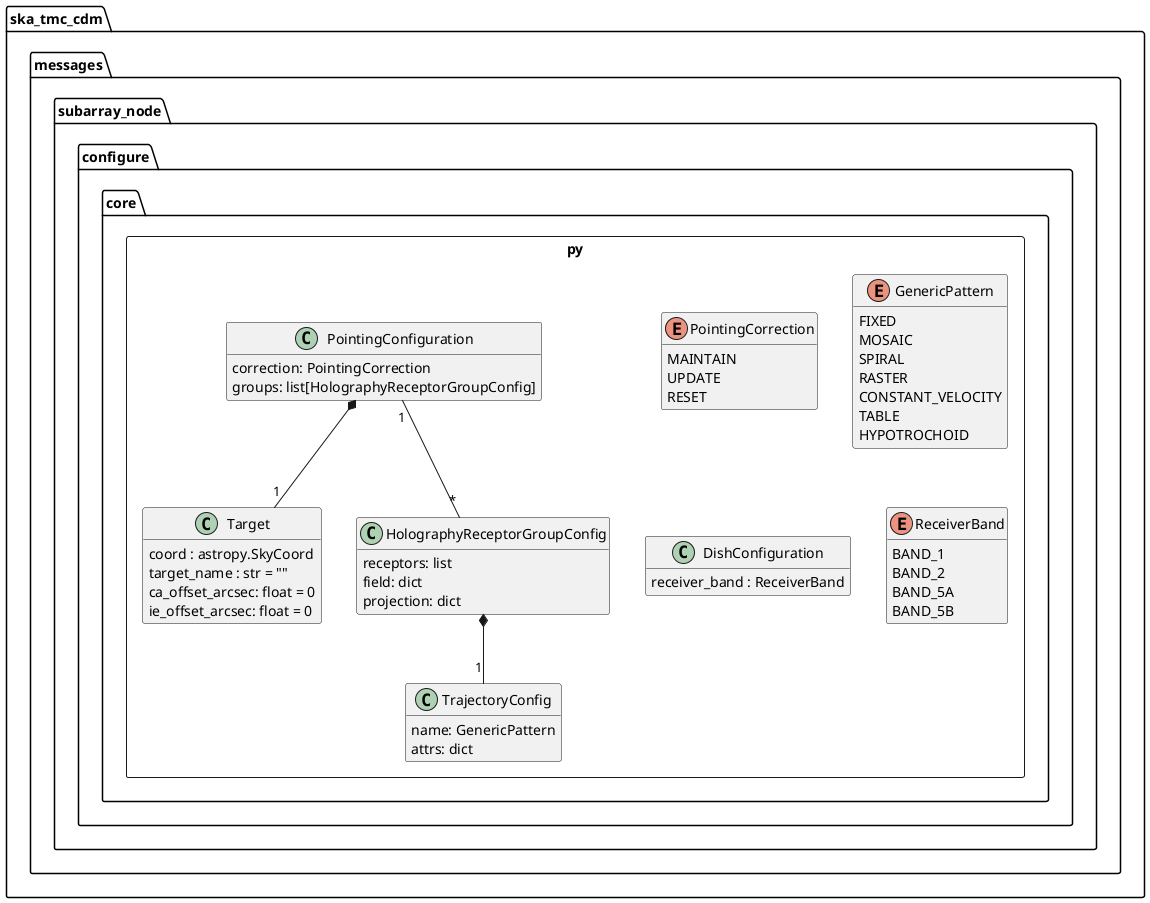 @startuml
hide empty members

package ska_tmc_cdm.messages.subarray_node.configure {

	package core.py <<Rectangle>> {

		class Target {
			coord : astropy.SkyCoord
			target_name : str = ""
			ca_offset_arcsec: float = 0
			ie_offset_arcsec: float = 0
		}

		enum PointingCorrection {
			MAINTAIN
			UPDATE
			RESET
		}

		class HolographyReceptorGroupConfig {
		    receptors: list
		    field: dict
		    projection: dict
		}

		enum GenericPattern {
		    FIXED
            MOSAIC
            SPIRAL
            RASTER
            CONSTANT_VELOCITY
            TABLE
            HYPOTROCHOID
		}

		class TrajectoryConfig {
		    name: GenericPattern
		    attrs: dict
		}

		class PointingConfiguration {
			correction: PointingCorrection
			groups: list[HolographyReceptorGroupConfig]
		}
		
		PointingConfiguration *-- "1" Target
		PointingConfiguration "1"-- "*" HolographyReceptorGroupConfig

		HolographyReceptorGroupConfig *-- "1" TrajectoryConfig

		class DishConfiguration {
			receiver_band : ReceiverBand
		}

		enum ReceiverBand {
			BAND_1
			BAND_2
			BAND_5A
			BAND_5B
		}

	}

}

@enduml
